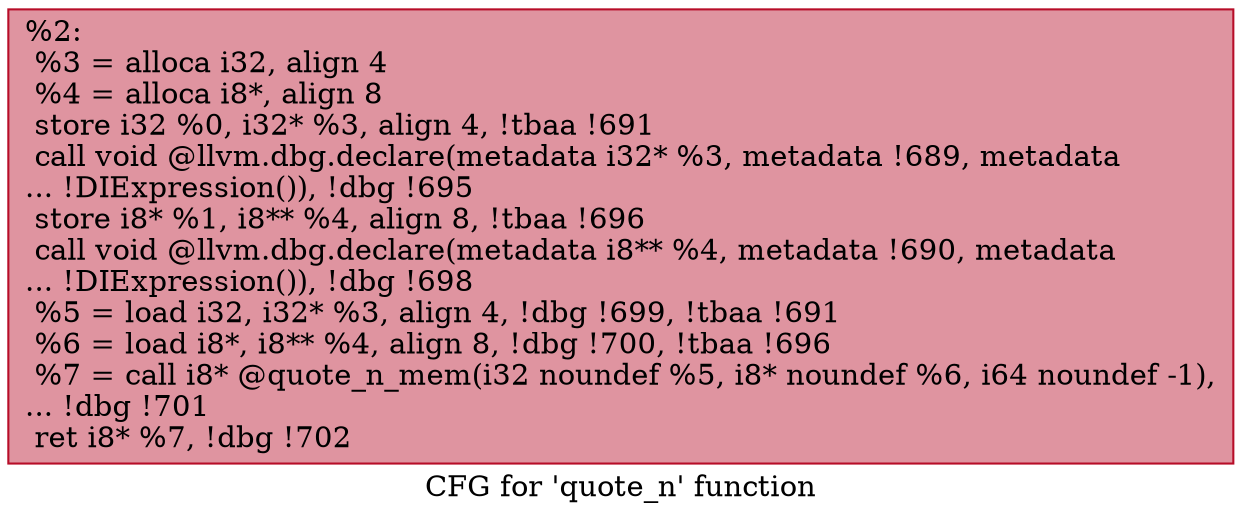 digraph "CFG for 'quote_n' function" {
	label="CFG for 'quote_n' function";

	Node0x6feab0 [shape=record,color="#b70d28ff", style=filled, fillcolor="#b70d2870",label="{%2:\l  %3 = alloca i32, align 4\l  %4 = alloca i8*, align 8\l  store i32 %0, i32* %3, align 4, !tbaa !691\l  call void @llvm.dbg.declare(metadata i32* %3, metadata !689, metadata\l... !DIExpression()), !dbg !695\l  store i8* %1, i8** %4, align 8, !tbaa !696\l  call void @llvm.dbg.declare(metadata i8** %4, metadata !690, metadata\l... !DIExpression()), !dbg !698\l  %5 = load i32, i32* %3, align 4, !dbg !699, !tbaa !691\l  %6 = load i8*, i8** %4, align 8, !dbg !700, !tbaa !696\l  %7 = call i8* @quote_n_mem(i32 noundef %5, i8* noundef %6, i64 noundef -1),\l... !dbg !701\l  ret i8* %7, !dbg !702\l}"];
}
